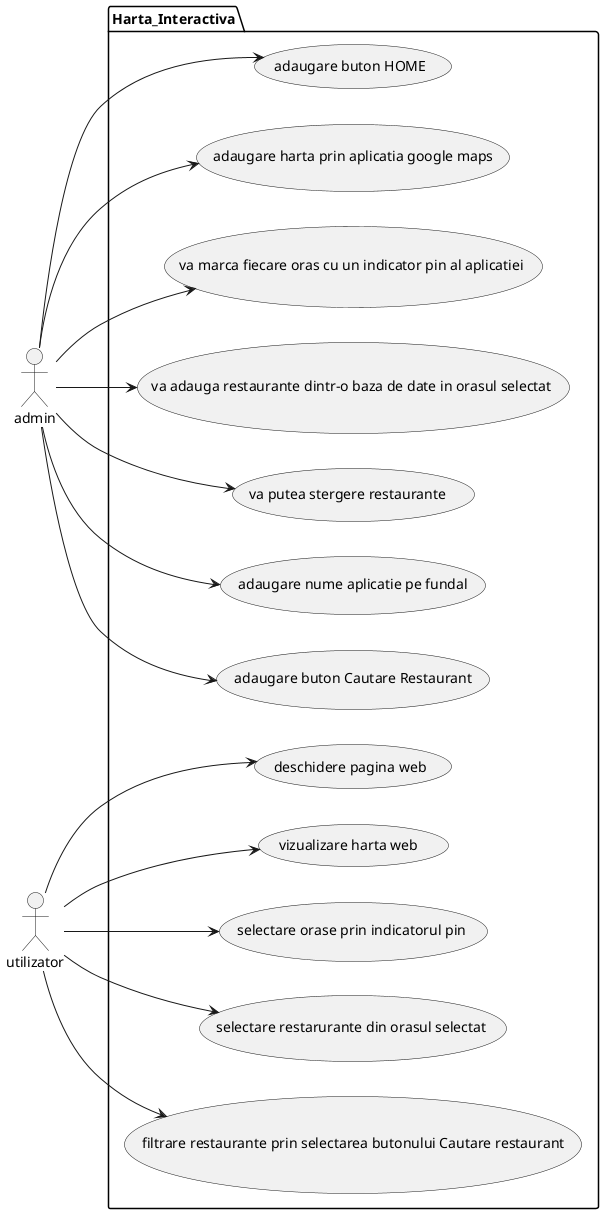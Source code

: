 @startuml
'https://plantuml.com/use-case-diagram

left to right direction
actor admin
package Harta_Interactiva {
usecase "adaugare buton HOME" as UC
usecase "adaugare harta prin aplicatia google maps" as UC1
usecase "va marca fiecare oras cu un indicator pin al aplicatiei " as UC2
usecase "va adauga restaurante dintr-o baza de date in orasul selectat " as UC3
usecase "va putea stergere restaurante  " as UC4
usecase "adaugare nume aplicatie pe fundal" as UC5
usecase "adaugare buton Cautare Restaurant" as UC6
}
admin-->UC
admin-->UC1
admin-->UC2
admin-->UC3
admin-->UC4
admin-->UC5
admin-->UC6


left to right direction
actor utilizator
package Harta_Interactiva {
usecase "deschidere pagina web" as UC00
usecase "vizualizare harta web " as UC01
usecase "selectare orase prin indicatorul pin " as UC02
usecase "selectare restarurante din orasul selectat " as UC03
usecase " filtrare restaurante prin selectarea butonului Cautare restaurant " as UC04

}
utilizator-->UC00
utilizator-->UC01
utilizator-->UC02
utilizator-->UC03
utilizator-->UC04
@enduml